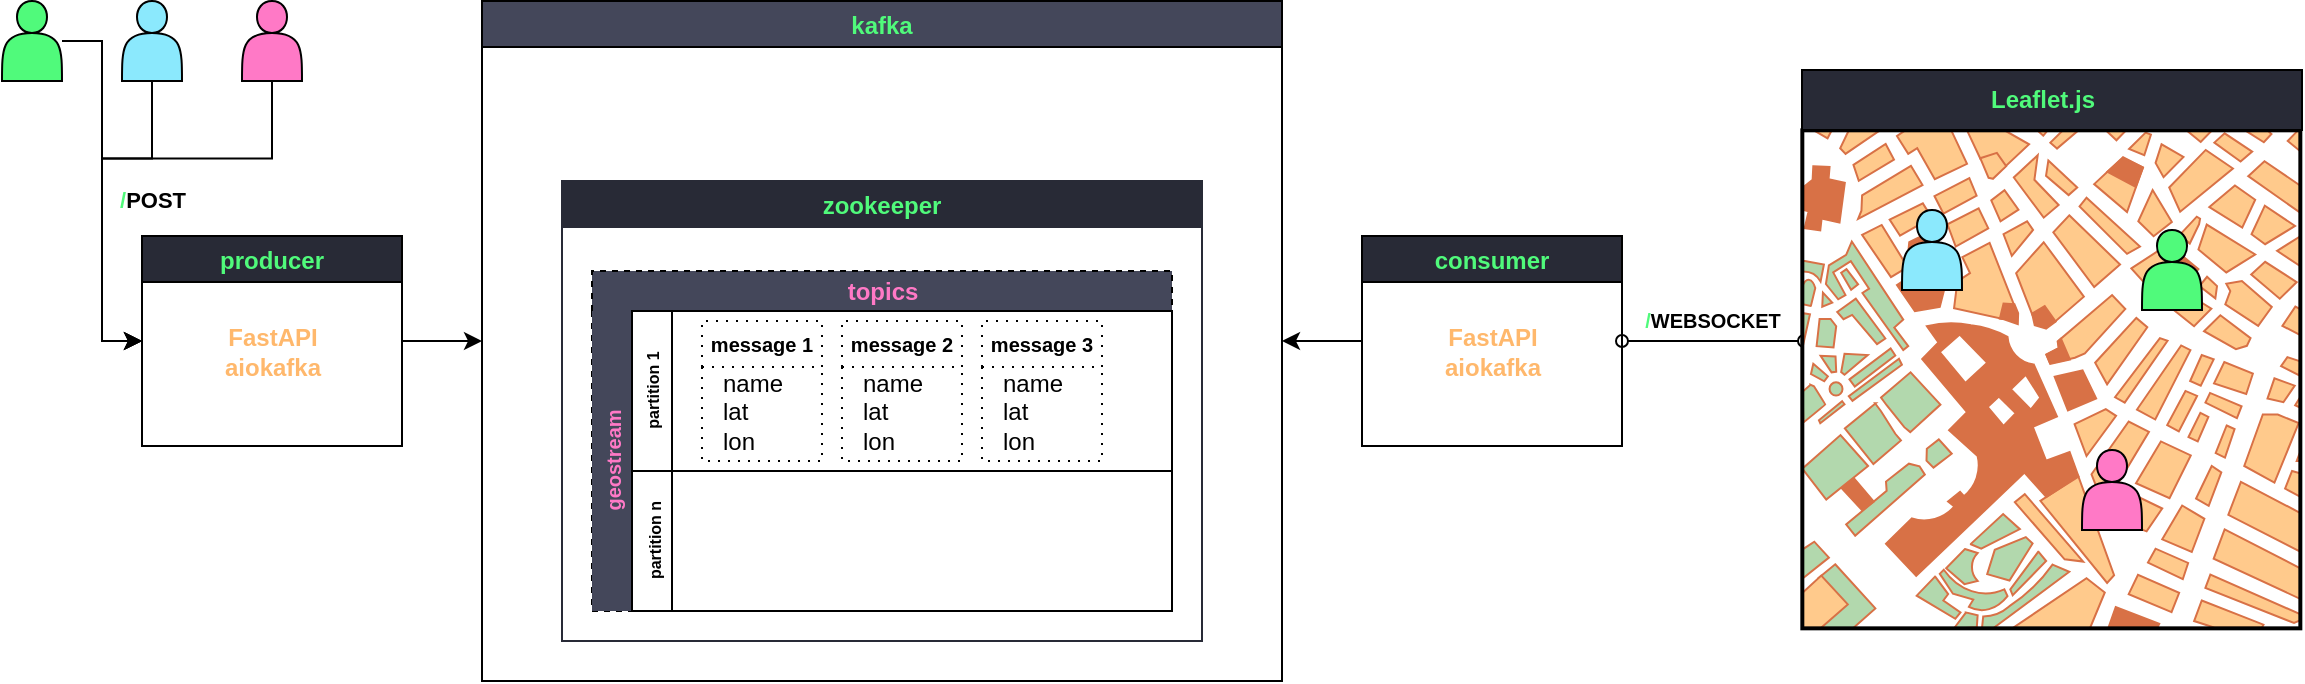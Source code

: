<mxfile version="12.8.4" type="device"><diagram name="Page-1" id="aaaa8250-4180-3840-79b5-4cada1eebb92"><mxGraphModel dx="2063" dy="1109" grid="1" gridSize="10" guides="1" tooltips="1" connect="1" arrows="1" fold="1" page="1" pageScale="1" pageWidth="1600" pageHeight="900" background="#ffffff" math="0" shadow="0"><root><mxCell id="0"/><mxCell id="1" parent="0"/><mxCell id="-fS_BBhrKG5yundo2jDa-49" style="edgeStyle=orthogonalEdgeStyle;rounded=0;orthogonalLoop=1;jettySize=auto;html=1;entryX=1;entryY=0.5;entryDx=0;entryDy=0;fontSize=10;fontColor=#50FA7B;" edge="1" parent="1" source="-fS_BBhrKG5yundo2jDa-5" target="-fS_BBhrKG5yundo2jDa-38"><mxGeometry relative="1" as="geometry"/></mxCell><mxCell id="-fS_BBhrKG5yundo2jDa-99" style="edgeStyle=orthogonalEdgeStyle;rounded=0;orthogonalLoop=1;jettySize=auto;html=1;exitX=1;exitY=0.5;exitDx=0;exitDy=0;entryX=0.004;entryY=0.422;entryDx=0;entryDy=0;entryPerimeter=0;startArrow=oval;startFill=0;endArrow=oval;endFill=0;strokeColor=#000000;strokeWidth=1;fontSize=10;fontColor=#50FA7B;" edge="1" parent="1" source="-fS_BBhrKG5yundo2jDa-5" target="-fS_BBhrKG5yundo2jDa-50"><mxGeometry relative="1" as="geometry"/></mxCell><mxCell id="-fS_BBhrKG5yundo2jDa-5" value="consumer" style="swimlane;fontColor=#50FA7B;fillColor=#282A36;" vertex="1" parent="1"><mxGeometry x="1000" y="398" width="130" height="105" as="geometry"/></mxCell><mxCell id="-fS_BBhrKG5yundo2jDa-82" value="&lt;div style=&quot;font-size: 12px&quot; align=&quot;center&quot;&gt;&lt;font color=&quot;#FFB86C&quot;&gt;&lt;b&gt;&lt;font style=&quot;font-size: 12px&quot;&gt;FastAPI&lt;/font&gt;&lt;/b&gt;&lt;/font&gt;&lt;/div&gt;&lt;div style=&quot;font-size: 12px&quot; align=&quot;center&quot;&gt;&lt;font color=&quot;#FFB86C&quot;&gt;&lt;b&gt;&lt;font style=&quot;font-size: 12px&quot;&gt;aiokafka&lt;br&gt;&lt;/font&gt;&lt;/b&gt;&lt;/font&gt;&lt;/div&gt;" style="text;html=1;align=center;verticalAlign=middle;resizable=0;points=[];autosize=1;fontSize=10;fontColor=#50FA7B;" vertex="1" parent="-fS_BBhrKG5yundo2jDa-5"><mxGeometry x="35" y="42.5" width="60" height="30" as="geometry"/></mxCell><mxCell id="-fS_BBhrKG5yundo2jDa-48" style="edgeStyle=orthogonalEdgeStyle;rounded=0;orthogonalLoop=1;jettySize=auto;html=1;exitX=1;exitY=0.5;exitDx=0;exitDy=0;entryX=0;entryY=0.5;entryDx=0;entryDy=0;fontSize=10;fontColor=#50FA7B;" edge="1" parent="1" source="-fS_BBhrKG5yundo2jDa-6" target="-fS_BBhrKG5yundo2jDa-38"><mxGeometry relative="1" as="geometry"/></mxCell><mxCell id="-fS_BBhrKG5yundo2jDa-6" value="producer" style="swimlane;fontColor=#50FA7B;fillColor=#282A36;gradientColor=none;" vertex="1" parent="1"><mxGeometry x="390" y="398" width="130" height="105" as="geometry"/></mxCell><mxCell id="-fS_BBhrKG5yundo2jDa-83" value="&lt;div style=&quot;font-size: 12px&quot; align=&quot;center&quot;&gt;&lt;font color=&quot;#FFB86C&quot;&gt;&lt;b&gt;&lt;font style=&quot;font-size: 12px&quot;&gt;FastAPI&lt;/font&gt;&lt;/b&gt;&lt;/font&gt;&lt;/div&gt;&lt;div style=&quot;font-size: 12px&quot; align=&quot;center&quot;&gt;&lt;font color=&quot;#FFB86C&quot;&gt;&lt;b&gt;&lt;font style=&quot;font-size: 12px&quot;&gt;aiokafka&lt;br&gt;&lt;/font&gt;&lt;/b&gt;&lt;/font&gt;&lt;/div&gt;" style="text;html=1;align=center;verticalAlign=middle;resizable=0;points=[];autosize=1;fontSize=10;fontColor=#50FA7B;" vertex="1" parent="-fS_BBhrKG5yundo2jDa-6"><mxGeometry x="35" y="42.5" width="60" height="30" as="geometry"/></mxCell><mxCell id="-fS_BBhrKG5yundo2jDa-30" value="" style="group" vertex="1" connectable="0" parent="1"><mxGeometry x="560" y="280.5" width="400" height="340" as="geometry"/></mxCell><mxCell id="-fS_BBhrKG5yundo2jDa-38" value="kafka" style="swimlane;fontColor=#50FA7B;fillColor=#44475a;" vertex="1" parent="-fS_BBhrKG5yundo2jDa-30"><mxGeometry width="400" height="340" as="geometry"/></mxCell><mxCell id="-fS_BBhrKG5yundo2jDa-11" value="&lt;font color=&quot;#FF79C6&quot;&gt;topics&lt;/font&gt;" style="swimlane;html=1;childLayout=stackLayout;resizeParent=1;resizeParentMax=0;horizontal=1;startSize=20;horizontalStack=0;swimlaneLine=0;dashed=1;fillColor=#44475A;" vertex="1" parent="-fS_BBhrKG5yundo2jDa-38"><mxGeometry x="55" y="135" width="290" height="170" as="geometry"/></mxCell><mxCell id="-fS_BBhrKG5yundo2jDa-40" value="&lt;font color=&quot;#FF79C6&quot;&gt;geostream&lt;/font&gt;" style="swimlane;html=1;childLayout=stackLayout;resizeParent=1;resizeParentMax=0;horizontal=0;startSize=20;horizontalStack=0;rounded=0;dashed=1;dashPattern=1 4;strokeColor=none;strokeWidth=2;fillColor=#44475a;fontSize=10;fontColor=#50FA7B;" vertex="1" parent="-fS_BBhrKG5yundo2jDa-11"><mxGeometry y="20" width="290" height="150" as="geometry"/></mxCell><mxCell id="-fS_BBhrKG5yundo2jDa-41" value="&lt;div style=&quot;font-size: 8px&quot;&gt;&lt;font style=&quot;font-size: 8px&quot;&gt;partition 1&lt;/font&gt;&lt;/div&gt;" style="swimlane;html=1;startSize=20;horizontal=0;strokeColor=#000000;fillColor=none;" vertex="1" parent="-fS_BBhrKG5yundo2jDa-40"><mxGeometry x="20" width="270" height="80" as="geometry"/></mxCell><mxCell id="-fS_BBhrKG5yundo2jDa-32" value="message 1" style="swimlane;startSize=23;dashed=1;dashPattern=1 4;fontSize=10;fillColor=none;" vertex="1" parent="-fS_BBhrKG5yundo2jDa-41"><mxGeometry x="35" y="5" width="60" height="70" as="geometry"/></mxCell><mxCell id="-fS_BBhrKG5yundo2jDa-33" value="&lt;div&gt;name&lt;/div&gt;&lt;div align=&quot;left&quot;&gt;lat&lt;/div&gt;&lt;div align=&quot;left&quot;&gt;lon&lt;br&gt;&lt;/div&gt;" style="text;html=1;align=center;verticalAlign=middle;resizable=0;points=[];autosize=1;" vertex="1" parent="-fS_BBhrKG5yundo2jDa-32"><mxGeometry y="20" width="50" height="50" as="geometry"/></mxCell><mxCell id="-fS_BBhrKG5yundo2jDa-35" value="message 2" style="swimlane;startSize=23;dashed=1;dashPattern=1 4;fontSize=10;fillColor=none;" vertex="1" parent="-fS_BBhrKG5yundo2jDa-41"><mxGeometry x="105" y="5" width="60" height="70" as="geometry"/></mxCell><mxCell id="-fS_BBhrKG5yundo2jDa-36" value="&lt;div&gt;name&lt;/div&gt;&lt;div align=&quot;left&quot;&gt;lat&lt;/div&gt;&lt;div align=&quot;left&quot;&gt;lon&lt;br&gt;&lt;/div&gt;" style="text;html=1;align=center;verticalAlign=middle;resizable=0;points=[];autosize=1;" vertex="1" parent="-fS_BBhrKG5yundo2jDa-35"><mxGeometry y="20" width="50" height="50" as="geometry"/></mxCell><mxCell id="-fS_BBhrKG5yundo2jDa-26" value="message 3" style="swimlane;startSize=23;dashed=1;dashPattern=1 4;fontSize=10;fillColor=none;" vertex="1" parent="-fS_BBhrKG5yundo2jDa-41"><mxGeometry x="175" y="5" width="60" height="70" as="geometry"/></mxCell><mxCell id="-fS_BBhrKG5yundo2jDa-27" value="&lt;div&gt;name&lt;/div&gt;&lt;div align=&quot;left&quot;&gt;lat&lt;/div&gt;&lt;div align=&quot;left&quot;&gt;lon&lt;br&gt;&lt;/div&gt;" style="text;html=1;align=center;verticalAlign=middle;resizable=0;points=[];autosize=1;" vertex="1" parent="-fS_BBhrKG5yundo2jDa-26"><mxGeometry y="20" width="50" height="50" as="geometry"/></mxCell><mxCell id="-fS_BBhrKG5yundo2jDa-42" value="&lt;font style=&quot;font-size: 8px&quot;&gt;partition n&lt;br&gt;&lt;/font&gt;" style="swimlane;html=1;startSize=20;horizontal=0;strokeColor=#000000;fillColor=none;" vertex="1" parent="-fS_BBhrKG5yundo2jDa-40"><mxGeometry x="20" y="80" width="270" height="70" as="geometry"/></mxCell><mxCell id="-fS_BBhrKG5yundo2jDa-39" value="zookeeper" style="swimlane;fontColor=#50FA7B;strokeColor=#282A36;fillColor=#282A36;" vertex="1" parent="-fS_BBhrKG5yundo2jDa-30"><mxGeometry x="40" y="90" width="320" height="230" as="geometry"/></mxCell><mxCell id="-fS_BBhrKG5yundo2jDa-79" value="" style="group" vertex="1" connectable="0" parent="1"><mxGeometry x="1220" y="315" width="250" height="280" as="geometry"/></mxCell><mxCell id="-fS_BBhrKG5yundo2jDa-50" value="" style="verticalLabelPosition=bottom;shadow=0;dashed=0;align=center;html=1;verticalAlign=top;strokeWidth=1;shape=mxgraph.mockup.misc.map;rounded=0;dashPattern=1 4;fillColor=#44475A;fontSize=10;fontColor=#50FA7B;" vertex="1" parent="-fS_BBhrKG5yundo2jDa-79"><mxGeometry y="30" width="250" height="250" as="geometry"/></mxCell><mxCell id="-fS_BBhrKG5yundo2jDa-72" value="" style="shape=actor;whiteSpace=wrap;html=1;rounded=0;strokeColor=#000000;strokeWidth=1;fillColor=#50FA7B;fontSize=10;fontColor=#50FA7B;" vertex="1" parent="-fS_BBhrKG5yundo2jDa-79"><mxGeometry x="170" y="80" width="30" height="40" as="geometry"/></mxCell><mxCell id="-fS_BBhrKG5yundo2jDa-73" value="" style="shape=actor;whiteSpace=wrap;html=1;rounded=0;strokeColor=#000000;strokeWidth=1;fillColor=#FF79C6;fontSize=10;fontColor=#50FA7B;" vertex="1" parent="-fS_BBhrKG5yundo2jDa-79"><mxGeometry x="140" y="190" width="30" height="40" as="geometry"/></mxCell><mxCell id="-fS_BBhrKG5yundo2jDa-74" value="" style="shape=actor;whiteSpace=wrap;html=1;rounded=0;strokeColor=#000000;strokeWidth=1;fillColor=#8be9fd;fontSize=10;fontColor=#50FA7B;" vertex="1" parent="-fS_BBhrKG5yundo2jDa-79"><mxGeometry x="50" y="70" width="30" height="40" as="geometry"/></mxCell><mxCell id="-fS_BBhrKG5yundo2jDa-75" value="" style="rounded=0;whiteSpace=wrap;html=1;strokeColor=#000000;strokeWidth=1;fillColor=#282A36;fontSize=10;fontColor=#50FA7B;" vertex="1" parent="-fS_BBhrKG5yundo2jDa-79"><mxGeometry width="250" height="30" as="geometry"/></mxCell><mxCell id="-fS_BBhrKG5yundo2jDa-76" value="&lt;b&gt;&lt;font style=&quot;font-size: 12px&quot;&gt;Leaflet.js&lt;/font&gt;&lt;/b&gt;" style="text;html=1;align=center;verticalAlign=middle;resizable=0;points=[];autosize=1;fontSize=10;fontColor=#50FA7B;" vertex="1" parent="-fS_BBhrKG5yundo2jDa-79"><mxGeometry x="85" y="5" width="70" height="20" as="geometry"/></mxCell><mxCell id="-fS_BBhrKG5yundo2jDa-94" style="edgeStyle=orthogonalEdgeStyle;rounded=0;orthogonalLoop=1;jettySize=auto;html=1;entryX=0;entryY=0.5;entryDx=0;entryDy=0;strokeColor=#000000;strokeWidth=1;fontSize=10;fontColor=#50FA7B;" edge="1" parent="1" source="-fS_BBhrKG5yundo2jDa-84" target="-fS_BBhrKG5yundo2jDa-6"><mxGeometry relative="1" as="geometry"/></mxCell><mxCell id="-fS_BBhrKG5yundo2jDa-84" value="" style="shape=actor;whiteSpace=wrap;html=1;rounded=0;strokeColor=#000000;strokeWidth=1;fillColor=#8be9fd;fontSize=10;fontColor=#50FA7B;" vertex="1" parent="1"><mxGeometry x="380" y="280.5" width="30" height="40" as="geometry"/></mxCell><mxCell id="-fS_BBhrKG5yundo2jDa-93" style="edgeStyle=orthogonalEdgeStyle;rounded=0;orthogonalLoop=1;jettySize=auto;html=1;entryX=0;entryY=0.5;entryDx=0;entryDy=0;strokeColor=#000000;strokeWidth=1;fontSize=10;fontColor=#50FA7B;" edge="1" parent="1" source="-fS_BBhrKG5yundo2jDa-85" target="-fS_BBhrKG5yundo2jDa-6"><mxGeometry relative="1" as="geometry"/></mxCell><mxCell id="-fS_BBhrKG5yundo2jDa-85" value="" style="shape=actor;whiteSpace=wrap;html=1;rounded=0;strokeColor=#000000;strokeWidth=1;fillColor=#50FA7B;fontSize=10;fontColor=#50FA7B;" vertex="1" parent="1"><mxGeometry x="320" y="280.5" width="30" height="40" as="geometry"/></mxCell><mxCell id="-fS_BBhrKG5yundo2jDa-92" style="edgeStyle=orthogonalEdgeStyle;rounded=0;orthogonalLoop=1;jettySize=auto;html=1;entryX=0;entryY=0.5;entryDx=0;entryDy=0;strokeColor=#000000;strokeWidth=1;fontSize=10;fontColor=#50FA7B;" edge="1" parent="1" source="-fS_BBhrKG5yundo2jDa-86" target="-fS_BBhrKG5yundo2jDa-6"><mxGeometry relative="1" as="geometry"/></mxCell><mxCell id="-fS_BBhrKG5yundo2jDa-86" value="" style="shape=actor;whiteSpace=wrap;html=1;rounded=0;strokeColor=#000000;strokeWidth=1;fillColor=#FF79C6;fontSize=10;fontColor=#50FA7B;" vertex="1" parent="1"><mxGeometry x="440" y="280.5" width="30" height="40" as="geometry"/></mxCell><mxCell id="-fS_BBhrKG5yundo2jDa-96" value="&lt;b&gt;&lt;font style=&quot;font-size: 11px&quot;&gt;/&lt;font style=&quot;font-size: 11px&quot; color=&quot;#000000&quot;&gt;POST&lt;/font&gt;&lt;/font&gt;&lt;/b&gt;" style="text;html=1;align=center;verticalAlign=middle;resizable=0;points=[];autosize=1;fontSize=10;fontColor=#50FA7B;" vertex="1" parent="1"><mxGeometry x="370" y="370" width="50" height="20" as="geometry"/></mxCell><mxCell id="-fS_BBhrKG5yundo2jDa-97" value="&lt;b&gt;&lt;font color=&quot;#50FA7B&quot;&gt;/&lt;/font&gt;&lt;font color=&quot;#000000&quot;&gt;WEBSOCKET&lt;/font&gt;&lt;/b&gt;" style="text;html=1;align=center;verticalAlign=middle;resizable=0;points=[];autosize=1;fontSize=10;fontColor=#50FA7B;" vertex="1" parent="1"><mxGeometry x="1135" y="430" width="80" height="20" as="geometry"/></mxCell></root></mxGraphModel></diagram></mxfile>
